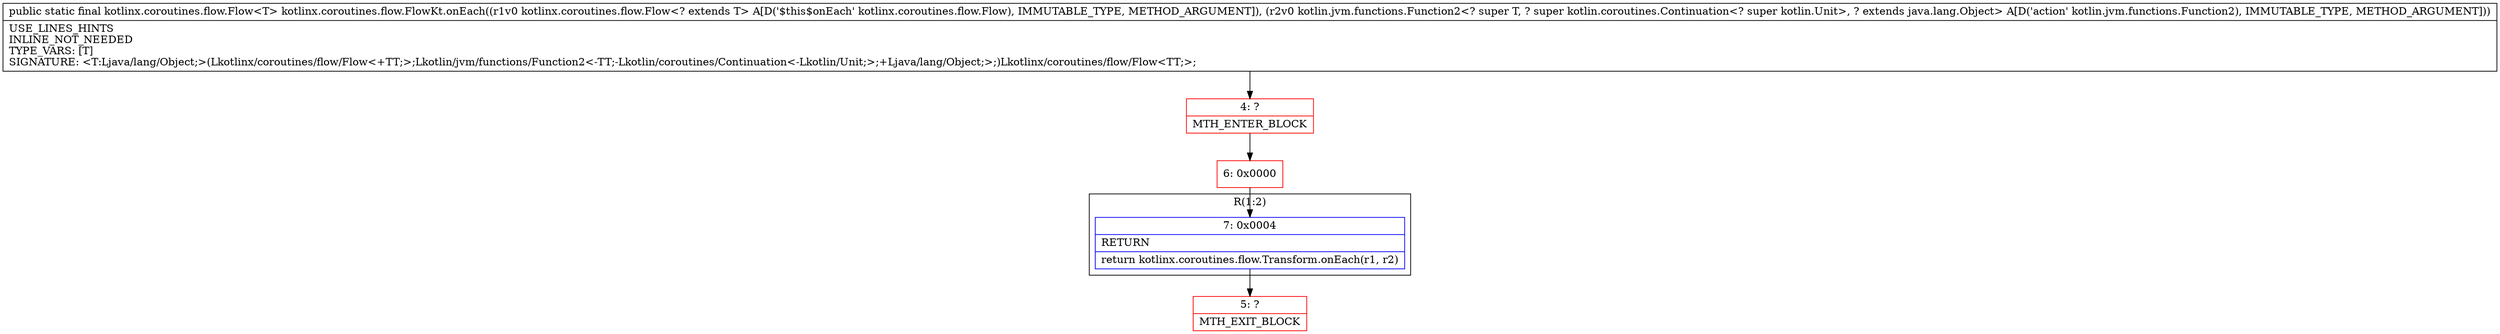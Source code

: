 digraph "CFG forkotlinx.coroutines.flow.FlowKt.onEach(Lkotlinx\/coroutines\/flow\/Flow;Lkotlin\/jvm\/functions\/Function2;)Lkotlinx\/coroutines\/flow\/Flow;" {
subgraph cluster_Region_830693452 {
label = "R(1:2)";
node [shape=record,color=blue];
Node_7 [shape=record,label="{7\:\ 0x0004|RETURN\l|return kotlinx.coroutines.flow.Transform.onEach(r1, r2)\l}"];
}
Node_4 [shape=record,color=red,label="{4\:\ ?|MTH_ENTER_BLOCK\l}"];
Node_6 [shape=record,color=red,label="{6\:\ 0x0000}"];
Node_5 [shape=record,color=red,label="{5\:\ ?|MTH_EXIT_BLOCK\l}"];
MethodNode[shape=record,label="{public static final kotlinx.coroutines.flow.Flow\<T\> kotlinx.coroutines.flow.FlowKt.onEach((r1v0 kotlinx.coroutines.flow.Flow\<? extends T\> A[D('$this$onEach' kotlinx.coroutines.flow.Flow), IMMUTABLE_TYPE, METHOD_ARGUMENT]), (r2v0 kotlin.jvm.functions.Function2\<? super T, ? super kotlin.coroutines.Continuation\<? super kotlin.Unit\>, ? extends java.lang.Object\> A[D('action' kotlin.jvm.functions.Function2), IMMUTABLE_TYPE, METHOD_ARGUMENT]))  | USE_LINES_HINTS\lINLINE_NOT_NEEDED\lTYPE_VARS: [T]\lSIGNATURE: \<T:Ljava\/lang\/Object;\>(Lkotlinx\/coroutines\/flow\/Flow\<+TT;\>;Lkotlin\/jvm\/functions\/Function2\<\-TT;\-Lkotlin\/coroutines\/Continuation\<\-Lkotlin\/Unit;\>;+Ljava\/lang\/Object;\>;)Lkotlinx\/coroutines\/flow\/Flow\<TT;\>;\l}"];
MethodNode -> Node_4;Node_7 -> Node_5;
Node_4 -> Node_6;
Node_6 -> Node_7;
}

